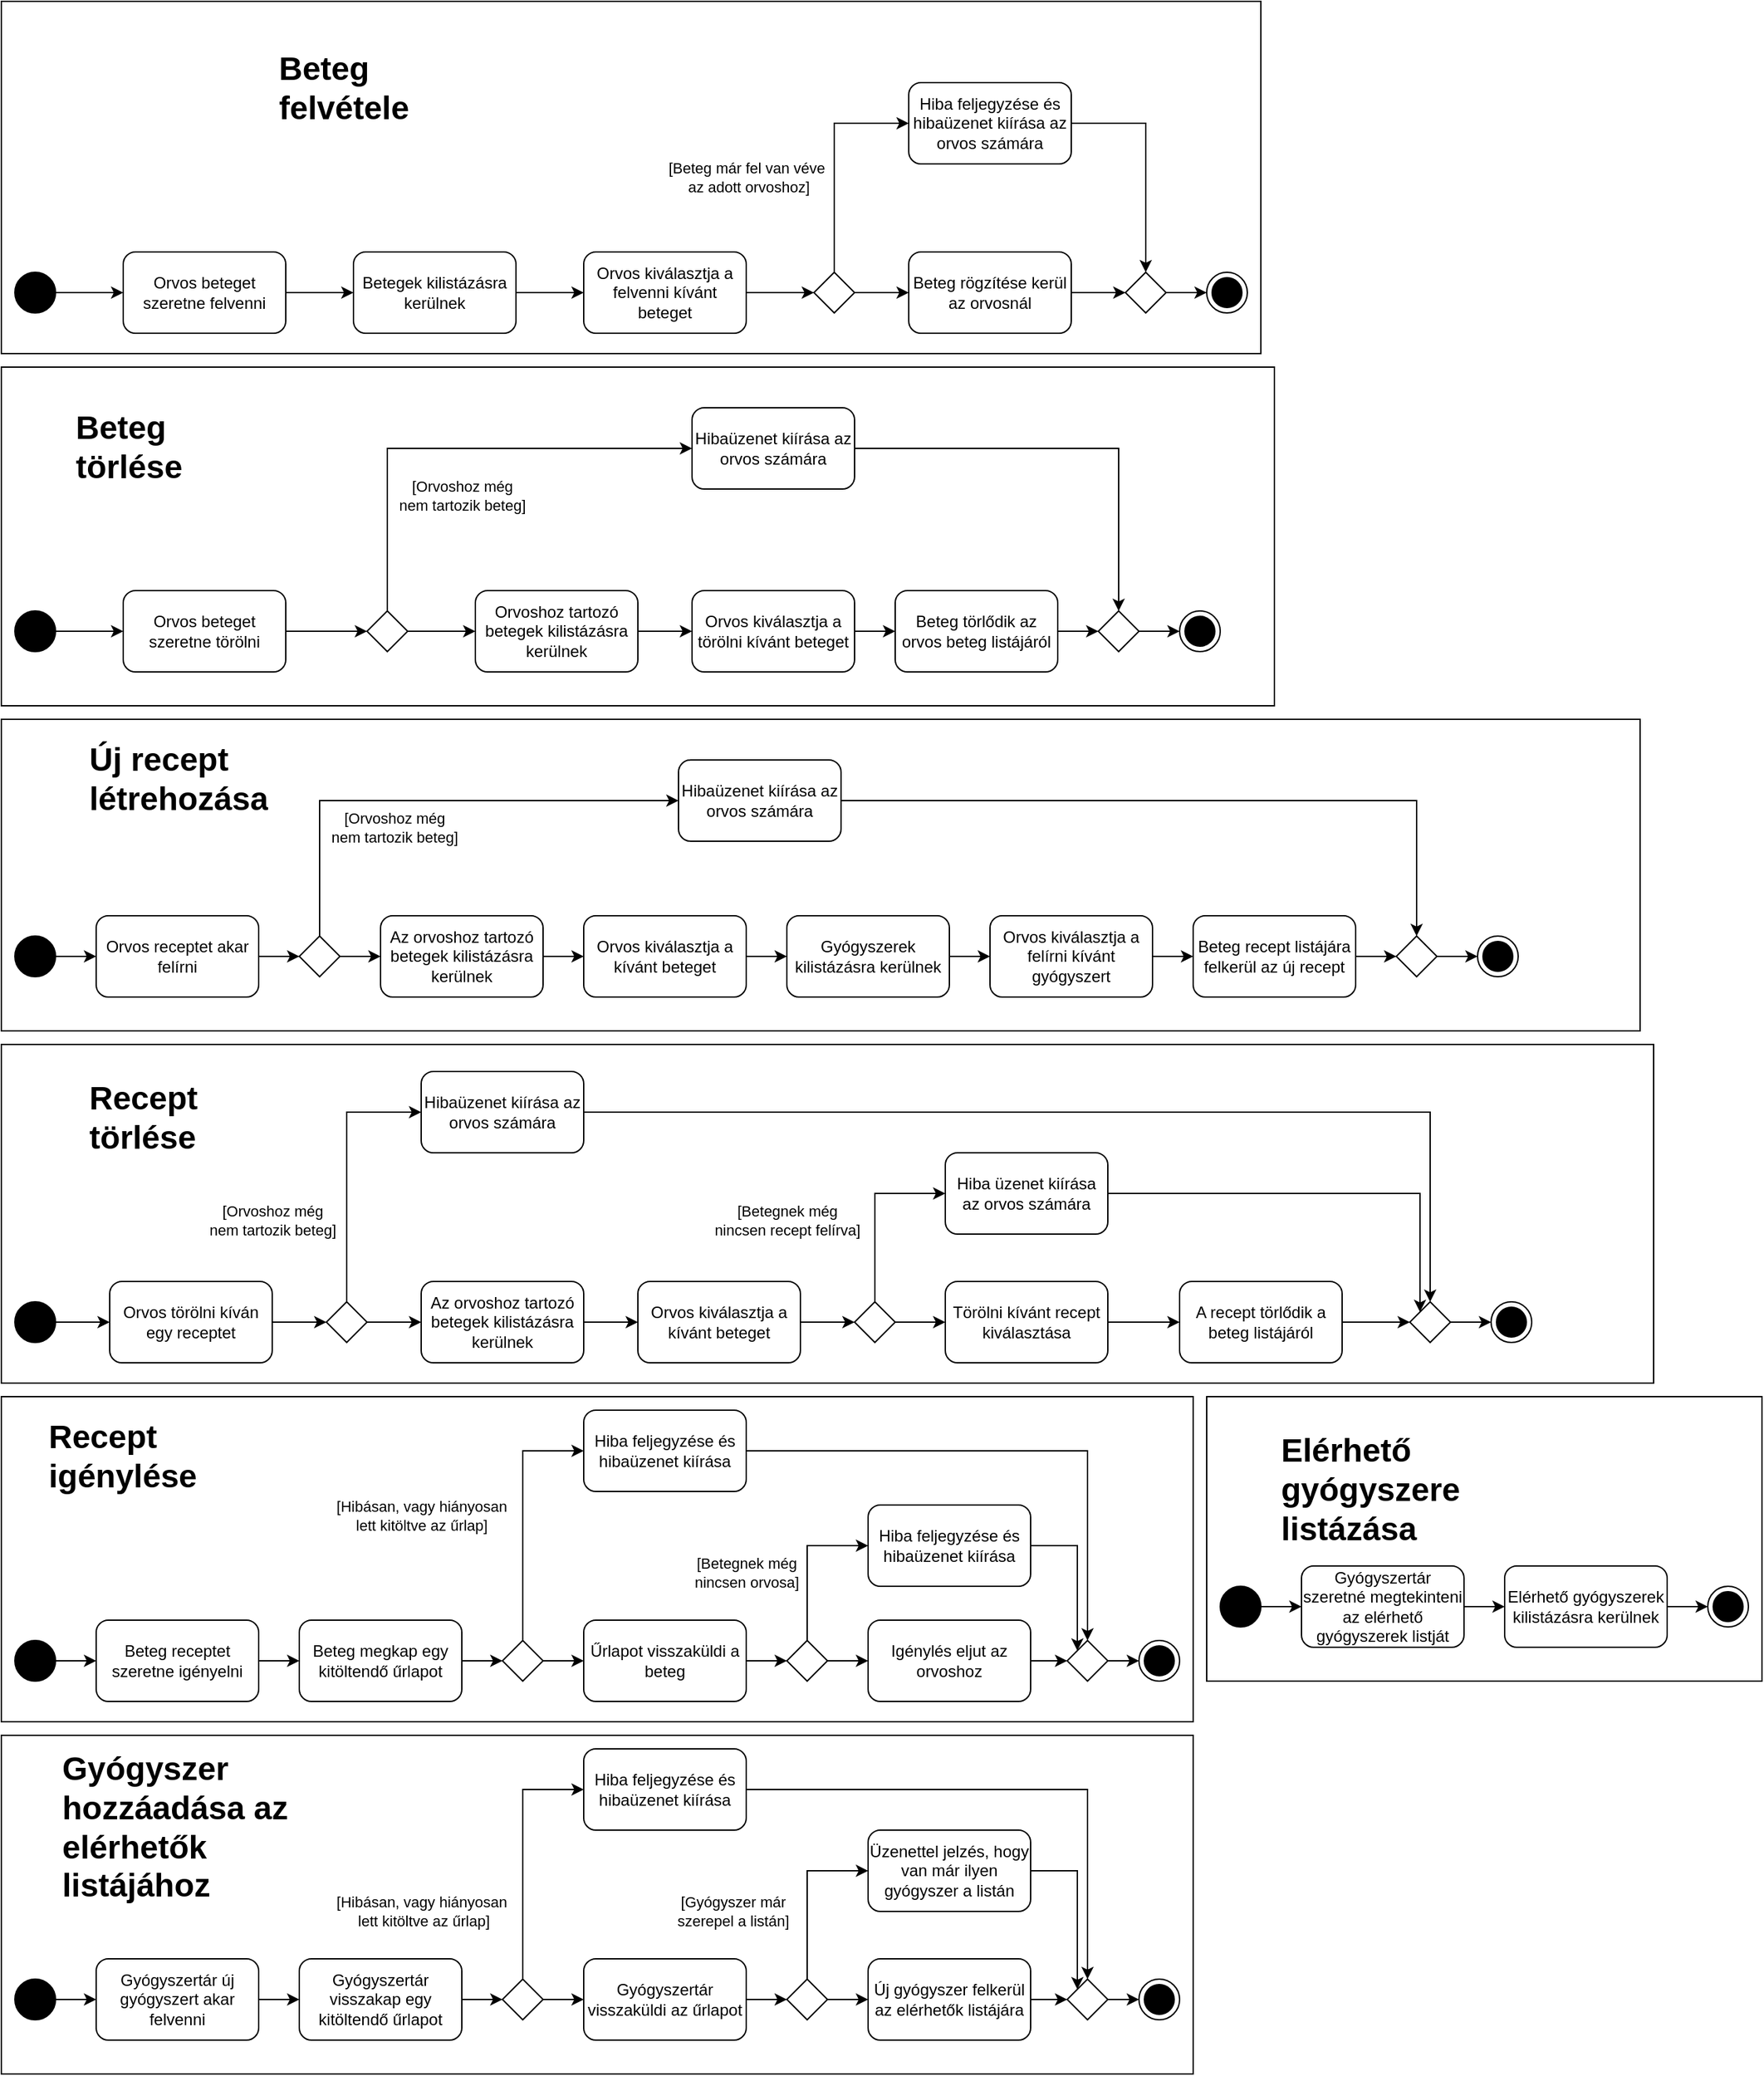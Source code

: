 <mxfile version="22.1.0" type="github">
  <diagram name="1 oldal" id="A5lsXJry7dlUo_Qo3VN9">
    <mxGraphModel dx="1329" dy="823" grid="1" gridSize="10" guides="1" tooltips="1" connect="1" arrows="1" fold="1" page="1" pageScale="1" pageWidth="1654" pageHeight="2336" math="0" shadow="0">
      <root>
        <mxCell id="0" />
        <mxCell id="1" parent="0" />
        <mxCell id="i-3CGc0Ypoq-aM-rwJRE-172" value="" style="group" parent="1" vertex="1" connectable="0">
          <mxGeometry x="10" y="540" width="1210" height="230" as="geometry" />
        </mxCell>
        <mxCell id="i-3CGc0Ypoq-aM-rwJRE-171" value="" style="rounded=0;whiteSpace=wrap;html=1;" parent="i-3CGc0Ypoq-aM-rwJRE-172" vertex="1">
          <mxGeometry width="1210" height="230" as="geometry" />
        </mxCell>
        <mxCell id="i-3CGc0Ypoq-aM-rwJRE-149" value="" style="ellipse;fillColor=strokeColor;html=1;" parent="i-3CGc0Ypoq-aM-rwJRE-172" vertex="1">
          <mxGeometry x="10" y="160" width="30" height="30" as="geometry" />
        </mxCell>
        <mxCell id="i-3CGc0Ypoq-aM-rwJRE-150" value="Orvos receptet akar felírni" style="rounded=1;whiteSpace=wrap;html=1;" parent="i-3CGc0Ypoq-aM-rwJRE-172" vertex="1">
          <mxGeometry x="70" y="145" width="120" height="60" as="geometry" />
        </mxCell>
        <mxCell id="i-3CGc0Ypoq-aM-rwJRE-151" style="edgeStyle=orthogonalEdgeStyle;rounded=0;orthogonalLoop=1;jettySize=auto;html=1;exitX=1;exitY=0.5;exitDx=0;exitDy=0;entryX=0;entryY=0.5;entryDx=0;entryDy=0;" parent="i-3CGc0Ypoq-aM-rwJRE-172" source="i-3CGc0Ypoq-aM-rwJRE-149" target="i-3CGc0Ypoq-aM-rwJRE-150" edge="1">
          <mxGeometry relative="1" as="geometry" />
        </mxCell>
        <mxCell id="i-3CGc0Ypoq-aM-rwJRE-152" value="Az orvoshoz tartozó betegek kilistázásra kerülnek" style="rounded=1;whiteSpace=wrap;html=1;" parent="i-3CGc0Ypoq-aM-rwJRE-172" vertex="1">
          <mxGeometry x="280" y="145" width="120" height="60" as="geometry" />
        </mxCell>
        <mxCell id="i-3CGc0Ypoq-aM-rwJRE-155" style="edgeStyle=orthogonalEdgeStyle;rounded=0;orthogonalLoop=1;jettySize=auto;html=1;exitX=1;exitY=0.5;exitDx=0;exitDy=0;entryX=0;entryY=0.5;entryDx=0;entryDy=0;" parent="i-3CGc0Ypoq-aM-rwJRE-172" source="i-3CGc0Ypoq-aM-rwJRE-153" target="i-3CGc0Ypoq-aM-rwJRE-152" edge="1">
          <mxGeometry relative="1" as="geometry" />
        </mxCell>
        <mxCell id="i-3CGc0Ypoq-aM-rwJRE-153" value="" style="rhombus;whiteSpace=wrap;html=1;" parent="i-3CGc0Ypoq-aM-rwJRE-172" vertex="1">
          <mxGeometry x="220" y="160" width="30" height="30" as="geometry" />
        </mxCell>
        <mxCell id="i-3CGc0Ypoq-aM-rwJRE-154" style="edgeStyle=orthogonalEdgeStyle;rounded=0;orthogonalLoop=1;jettySize=auto;html=1;exitX=1;exitY=0.5;exitDx=0;exitDy=0;entryX=0;entryY=0.5;entryDx=0;entryDy=0;" parent="i-3CGc0Ypoq-aM-rwJRE-172" source="i-3CGc0Ypoq-aM-rwJRE-150" target="i-3CGc0Ypoq-aM-rwJRE-153" edge="1">
          <mxGeometry relative="1" as="geometry" />
        </mxCell>
        <mxCell id="i-3CGc0Ypoq-aM-rwJRE-156" value="Hibaüzenet kiírása az orvos számára" style="rounded=1;whiteSpace=wrap;html=1;" parent="i-3CGc0Ypoq-aM-rwJRE-172" vertex="1">
          <mxGeometry x="500" y="30" width="120" height="60" as="geometry" />
        </mxCell>
        <mxCell id="i-3CGc0Ypoq-aM-rwJRE-157" style="edgeStyle=orthogonalEdgeStyle;rounded=0;orthogonalLoop=1;jettySize=auto;html=1;exitX=0.5;exitY=0;exitDx=0;exitDy=0;entryX=0;entryY=0.5;entryDx=0;entryDy=0;" parent="i-3CGc0Ypoq-aM-rwJRE-172" source="i-3CGc0Ypoq-aM-rwJRE-153" target="i-3CGc0Ypoq-aM-rwJRE-156" edge="1">
          <mxGeometry relative="1" as="geometry" />
        </mxCell>
        <mxCell id="i-3CGc0Ypoq-aM-rwJRE-158" value="[Orvoshoz még &lt;br&gt;nem tartozik beteg]" style="edgeLabel;html=1;align=center;verticalAlign=middle;resizable=0;points=[];" parent="i-3CGc0Ypoq-aM-rwJRE-157" vertex="1" connectable="0">
          <mxGeometry x="-0.353" relative="1" as="geometry">
            <mxPoint x="37" y="20" as="offset" />
          </mxGeometry>
        </mxCell>
        <mxCell id="i-3CGc0Ypoq-aM-rwJRE-159" value="Orvos kiválasztja a kívánt beteget" style="rounded=1;whiteSpace=wrap;html=1;" parent="i-3CGc0Ypoq-aM-rwJRE-172" vertex="1">
          <mxGeometry x="430" y="145" width="120" height="60" as="geometry" />
        </mxCell>
        <mxCell id="i-3CGc0Ypoq-aM-rwJRE-160" style="edgeStyle=orthogonalEdgeStyle;rounded=0;orthogonalLoop=1;jettySize=auto;html=1;exitX=1;exitY=0.5;exitDx=0;exitDy=0;entryX=0;entryY=0.5;entryDx=0;entryDy=0;" parent="i-3CGc0Ypoq-aM-rwJRE-172" source="i-3CGc0Ypoq-aM-rwJRE-152" target="i-3CGc0Ypoq-aM-rwJRE-159" edge="1">
          <mxGeometry relative="1" as="geometry" />
        </mxCell>
        <mxCell id="i-3CGc0Ypoq-aM-rwJRE-161" value="" style="rhombus;whiteSpace=wrap;html=1;" parent="i-3CGc0Ypoq-aM-rwJRE-172" vertex="1">
          <mxGeometry x="1030" y="160" width="30" height="30" as="geometry" />
        </mxCell>
        <mxCell id="i-3CGc0Ypoq-aM-rwJRE-168" style="edgeStyle=orthogonalEdgeStyle;rounded=0;orthogonalLoop=1;jettySize=auto;html=1;exitX=1;exitY=0.5;exitDx=0;exitDy=0;entryX=0.5;entryY=0;entryDx=0;entryDy=0;" parent="i-3CGc0Ypoq-aM-rwJRE-172" source="i-3CGc0Ypoq-aM-rwJRE-156" target="i-3CGc0Ypoq-aM-rwJRE-161" edge="1">
          <mxGeometry relative="1" as="geometry" />
        </mxCell>
        <mxCell id="i-3CGc0Ypoq-aM-rwJRE-162" value="" style="ellipse;html=1;shape=endState;fillColor=strokeColor;" parent="i-3CGc0Ypoq-aM-rwJRE-172" vertex="1">
          <mxGeometry x="1090" y="160" width="30" height="30" as="geometry" />
        </mxCell>
        <mxCell id="i-3CGc0Ypoq-aM-rwJRE-163" style="edgeStyle=orthogonalEdgeStyle;rounded=0;orthogonalLoop=1;jettySize=auto;html=1;exitX=1;exitY=0.5;exitDx=0;exitDy=0;entryX=0;entryY=0.5;entryDx=0;entryDy=0;" parent="i-3CGc0Ypoq-aM-rwJRE-172" source="i-3CGc0Ypoq-aM-rwJRE-161" target="i-3CGc0Ypoq-aM-rwJRE-162" edge="1">
          <mxGeometry relative="1" as="geometry" />
        </mxCell>
        <mxCell id="i-3CGc0Ypoq-aM-rwJRE-164" value="Gyógyszerek kilistázásra kerülnek" style="rounded=1;whiteSpace=wrap;html=1;" parent="i-3CGc0Ypoq-aM-rwJRE-172" vertex="1">
          <mxGeometry x="580" y="145" width="120" height="60" as="geometry" />
        </mxCell>
        <mxCell id="i-3CGc0Ypoq-aM-rwJRE-165" style="edgeStyle=orthogonalEdgeStyle;rounded=0;orthogonalLoop=1;jettySize=auto;html=1;exitX=1;exitY=0.5;exitDx=0;exitDy=0;entryX=0;entryY=0.5;entryDx=0;entryDy=0;" parent="i-3CGc0Ypoq-aM-rwJRE-172" source="i-3CGc0Ypoq-aM-rwJRE-159" target="i-3CGc0Ypoq-aM-rwJRE-164" edge="1">
          <mxGeometry relative="1" as="geometry" />
        </mxCell>
        <mxCell id="6-SR3neiEmL0V248poDt-51" style="edgeStyle=orthogonalEdgeStyle;rounded=0;orthogonalLoop=1;jettySize=auto;html=1;exitX=1;exitY=0.5;exitDx=0;exitDy=0;entryX=0;entryY=0.5;entryDx=0;entryDy=0;" edge="1" parent="i-3CGc0Ypoq-aM-rwJRE-172" source="i-3CGc0Ypoq-aM-rwJRE-166" target="6-SR3neiEmL0V248poDt-49">
          <mxGeometry relative="1" as="geometry" />
        </mxCell>
        <mxCell id="i-3CGc0Ypoq-aM-rwJRE-166" value="Orvos kiválasztja a felírni kívánt gyógyszert" style="rounded=1;whiteSpace=wrap;html=1;" parent="i-3CGc0Ypoq-aM-rwJRE-172" vertex="1">
          <mxGeometry x="730" y="145" width="120" height="60" as="geometry" />
        </mxCell>
        <mxCell id="i-3CGc0Ypoq-aM-rwJRE-167" style="edgeStyle=orthogonalEdgeStyle;rounded=0;orthogonalLoop=1;jettySize=auto;html=1;exitX=1;exitY=0.5;exitDx=0;exitDy=0;entryX=0;entryY=0.5;entryDx=0;entryDy=0;" parent="i-3CGc0Ypoq-aM-rwJRE-172" source="i-3CGc0Ypoq-aM-rwJRE-164" target="i-3CGc0Ypoq-aM-rwJRE-166" edge="1">
          <mxGeometry relative="1" as="geometry" />
        </mxCell>
        <mxCell id="i-3CGc0Ypoq-aM-rwJRE-170" value="&lt;h1&gt;Új recept létrehozása&lt;/h1&gt;" style="text;html=1;strokeColor=none;fillColor=none;spacing=5;spacingTop=-20;whiteSpace=wrap;overflow=hidden;rounded=0;" parent="i-3CGc0Ypoq-aM-rwJRE-172" vertex="1">
          <mxGeometry x="60" y="10" width="140" height="70" as="geometry" />
        </mxCell>
        <mxCell id="6-SR3neiEmL0V248poDt-52" style="edgeStyle=orthogonalEdgeStyle;rounded=0;orthogonalLoop=1;jettySize=auto;html=1;exitX=1;exitY=0.5;exitDx=0;exitDy=0;entryX=0;entryY=0.5;entryDx=0;entryDy=0;" edge="1" parent="i-3CGc0Ypoq-aM-rwJRE-172" source="6-SR3neiEmL0V248poDt-49" target="i-3CGc0Ypoq-aM-rwJRE-161">
          <mxGeometry relative="1" as="geometry" />
        </mxCell>
        <mxCell id="6-SR3neiEmL0V248poDt-49" value="Beteg recept listájára felkerül az új recept" style="rounded=1;whiteSpace=wrap;html=1;" vertex="1" parent="i-3CGc0Ypoq-aM-rwJRE-172">
          <mxGeometry x="880" y="145" width="120" height="60" as="geometry" />
        </mxCell>
        <mxCell id="bNc3_RKc6GyXrtvvuMN3-31" value="" style="group" parent="1" vertex="1" connectable="0">
          <mxGeometry x="10" y="1040" width="880" height="240" as="geometry" />
        </mxCell>
        <mxCell id="bNc3_RKc6GyXrtvvuMN3-29" value="" style="rounded=0;whiteSpace=wrap;html=1;" parent="bNc3_RKc6GyXrtvvuMN3-31" vertex="1">
          <mxGeometry width="880" height="240" as="geometry" />
        </mxCell>
        <mxCell id="bNc3_RKc6GyXrtvvuMN3-1" value="" style="ellipse;fillColor=strokeColor;html=1;" parent="bNc3_RKc6GyXrtvvuMN3-31" vertex="1">
          <mxGeometry x="10" y="180" width="30" height="30" as="geometry" />
        </mxCell>
        <mxCell id="bNc3_RKc6GyXrtvvuMN3-2" value="Beteg receptet szeretne igényelni" style="rounded=1;whiteSpace=wrap;html=1;" parent="bNc3_RKc6GyXrtvvuMN3-31" vertex="1">
          <mxGeometry x="70" y="165" width="120" height="60" as="geometry" />
        </mxCell>
        <mxCell id="bNc3_RKc6GyXrtvvuMN3-3" style="edgeStyle=orthogonalEdgeStyle;rounded=0;orthogonalLoop=1;jettySize=auto;html=1;exitX=1;exitY=0.5;exitDx=0;exitDy=0;entryX=0;entryY=0.5;entryDx=0;entryDy=0;" parent="bNc3_RKc6GyXrtvvuMN3-31" source="bNc3_RKc6GyXrtvvuMN3-1" target="bNc3_RKc6GyXrtvvuMN3-2" edge="1">
          <mxGeometry relative="1" as="geometry" />
        </mxCell>
        <mxCell id="bNc3_RKc6GyXrtvvuMN3-4" value="Beteg megkap egy kitöltendő űrlapot" style="rounded=1;whiteSpace=wrap;html=1;" parent="bNc3_RKc6GyXrtvvuMN3-31" vertex="1">
          <mxGeometry x="220" y="165" width="120" height="60" as="geometry" />
        </mxCell>
        <mxCell id="bNc3_RKc6GyXrtvvuMN3-6" style="edgeStyle=orthogonalEdgeStyle;rounded=0;orthogonalLoop=1;jettySize=auto;html=1;exitX=1;exitY=0.5;exitDx=0;exitDy=0;entryX=0;entryY=0.5;entryDx=0;entryDy=0;" parent="bNc3_RKc6GyXrtvvuMN3-31" source="bNc3_RKc6GyXrtvvuMN3-2" target="bNc3_RKc6GyXrtvvuMN3-4" edge="1">
          <mxGeometry relative="1" as="geometry" />
        </mxCell>
        <mxCell id="bNc3_RKc6GyXrtvvuMN3-8" value="" style="rhombus;whiteSpace=wrap;html=1;" parent="bNc3_RKc6GyXrtvvuMN3-31" vertex="1">
          <mxGeometry x="370" y="180" width="30" height="30" as="geometry" />
        </mxCell>
        <mxCell id="bNc3_RKc6GyXrtvvuMN3-9" style="edgeStyle=orthogonalEdgeStyle;rounded=0;orthogonalLoop=1;jettySize=auto;html=1;exitX=1;exitY=0.5;exitDx=0;exitDy=0;entryX=0;entryY=0.5;entryDx=0;entryDy=0;" parent="bNc3_RKc6GyXrtvvuMN3-31" source="bNc3_RKc6GyXrtvvuMN3-4" target="bNc3_RKc6GyXrtvvuMN3-8" edge="1">
          <mxGeometry relative="1" as="geometry" />
        </mxCell>
        <mxCell id="bNc3_RKc6GyXrtvvuMN3-10" value="Űrlapot visszaküldi a beteg" style="rounded=1;whiteSpace=wrap;html=1;" parent="bNc3_RKc6GyXrtvvuMN3-31" vertex="1">
          <mxGeometry x="430" y="165" width="120" height="60" as="geometry" />
        </mxCell>
        <mxCell id="bNc3_RKc6GyXrtvvuMN3-13" style="edgeStyle=orthogonalEdgeStyle;rounded=0;orthogonalLoop=1;jettySize=auto;html=1;exitX=1;exitY=0.5;exitDx=0;exitDy=0;entryX=0;entryY=0.5;entryDx=0;entryDy=0;" parent="bNc3_RKc6GyXrtvvuMN3-31" source="bNc3_RKc6GyXrtvvuMN3-8" target="bNc3_RKc6GyXrtvvuMN3-10" edge="1">
          <mxGeometry relative="1" as="geometry" />
        </mxCell>
        <mxCell id="bNc3_RKc6GyXrtvvuMN3-11" value="Hiba feljegyzése és hibaüzenet kiírása" style="rounded=1;whiteSpace=wrap;html=1;" parent="bNc3_RKc6GyXrtvvuMN3-31" vertex="1">
          <mxGeometry x="430" y="10" width="120" height="60" as="geometry" />
        </mxCell>
        <mxCell id="bNc3_RKc6GyXrtvvuMN3-12" style="edgeStyle=orthogonalEdgeStyle;rounded=0;orthogonalLoop=1;jettySize=auto;html=1;exitX=0.5;exitY=0;exitDx=0;exitDy=0;entryX=0;entryY=0.5;entryDx=0;entryDy=0;" parent="bNc3_RKc6GyXrtvvuMN3-31" source="bNc3_RKc6GyXrtvvuMN3-8" target="bNc3_RKc6GyXrtvvuMN3-11" edge="1">
          <mxGeometry relative="1" as="geometry" />
        </mxCell>
        <mxCell id="bNc3_RKc6GyXrtvvuMN3-14" value="[Hibásan, vagy hiányosan &lt;br&gt;lett kitöltve az űrlap]" style="edgeLabel;html=1;align=center;verticalAlign=middle;resizable=0;points=[];" parent="bNc3_RKc6GyXrtvvuMN3-12" vertex="1" connectable="0">
          <mxGeometry x="0.103" y="-1" relative="1" as="geometry">
            <mxPoint x="-76" y="10" as="offset" />
          </mxGeometry>
        </mxCell>
        <mxCell id="bNc3_RKc6GyXrtvvuMN3-15" value="" style="rhombus;whiteSpace=wrap;html=1;" parent="bNc3_RKc6GyXrtvvuMN3-31" vertex="1">
          <mxGeometry x="580" y="180" width="30" height="30" as="geometry" />
        </mxCell>
        <mxCell id="bNc3_RKc6GyXrtvvuMN3-18" style="edgeStyle=orthogonalEdgeStyle;rounded=0;orthogonalLoop=1;jettySize=auto;html=1;exitX=1;exitY=0.5;exitDx=0;exitDy=0;entryX=0;entryY=0.5;entryDx=0;entryDy=0;" parent="bNc3_RKc6GyXrtvvuMN3-31" source="bNc3_RKc6GyXrtvvuMN3-10" target="bNc3_RKc6GyXrtvvuMN3-15" edge="1">
          <mxGeometry relative="1" as="geometry" />
        </mxCell>
        <mxCell id="bNc3_RKc6GyXrtvvuMN3-16" value="Igénylés eljut az orvoshoz" style="rounded=1;whiteSpace=wrap;html=1;" parent="bNc3_RKc6GyXrtvvuMN3-31" vertex="1">
          <mxGeometry x="640" y="165" width="120" height="60" as="geometry" />
        </mxCell>
        <mxCell id="bNc3_RKc6GyXrtvvuMN3-20" style="edgeStyle=orthogonalEdgeStyle;rounded=0;orthogonalLoop=1;jettySize=auto;html=1;exitX=1;exitY=0.5;exitDx=0;exitDy=0;entryX=0;entryY=0.5;entryDx=0;entryDy=0;" parent="bNc3_RKc6GyXrtvvuMN3-31" source="bNc3_RKc6GyXrtvvuMN3-15" target="bNc3_RKc6GyXrtvvuMN3-16" edge="1">
          <mxGeometry relative="1" as="geometry" />
        </mxCell>
        <mxCell id="bNc3_RKc6GyXrtvvuMN3-17" value="Hiba feljegyzése és hibaüzenet kiírása" style="rounded=1;whiteSpace=wrap;html=1;" parent="bNc3_RKc6GyXrtvvuMN3-31" vertex="1">
          <mxGeometry x="640" y="80" width="120" height="60" as="geometry" />
        </mxCell>
        <mxCell id="bNc3_RKc6GyXrtvvuMN3-19" style="edgeStyle=orthogonalEdgeStyle;rounded=0;orthogonalLoop=1;jettySize=auto;html=1;exitX=0.5;exitY=0;exitDx=0;exitDy=0;entryX=0;entryY=0.5;entryDx=0;entryDy=0;" parent="bNc3_RKc6GyXrtvvuMN3-31" source="bNc3_RKc6GyXrtvvuMN3-15" target="bNc3_RKc6GyXrtvvuMN3-17" edge="1">
          <mxGeometry relative="1" as="geometry" />
        </mxCell>
        <mxCell id="bNc3_RKc6GyXrtvvuMN3-21" value="[Betegnek még &lt;br&gt;nincsen orvosa]" style="edgeLabel;html=1;align=center;verticalAlign=middle;resizable=0;points=[];" parent="bNc3_RKc6GyXrtvvuMN3-19" vertex="1" connectable="0">
          <mxGeometry x="-0.391" y="-2" relative="1" as="geometry">
            <mxPoint x="-47" y="-15" as="offset" />
          </mxGeometry>
        </mxCell>
        <mxCell id="bNc3_RKc6GyXrtvvuMN3-22" value="" style="rhombus;whiteSpace=wrap;html=1;" parent="bNc3_RKc6GyXrtvvuMN3-31" vertex="1">
          <mxGeometry x="787" y="180" width="30" height="30" as="geometry" />
        </mxCell>
        <mxCell id="bNc3_RKc6GyXrtvvuMN3-28" style="edgeStyle=orthogonalEdgeStyle;rounded=0;orthogonalLoop=1;jettySize=auto;html=1;exitX=1;exitY=0.5;exitDx=0;exitDy=0;entryX=0.5;entryY=0;entryDx=0;entryDy=0;" parent="bNc3_RKc6GyXrtvvuMN3-31" source="bNc3_RKc6GyXrtvvuMN3-11" target="bNc3_RKc6GyXrtvvuMN3-22" edge="1">
          <mxGeometry relative="1" as="geometry" />
        </mxCell>
        <mxCell id="bNc3_RKc6GyXrtvvuMN3-23" style="edgeStyle=orthogonalEdgeStyle;rounded=0;orthogonalLoop=1;jettySize=auto;html=1;exitX=1;exitY=0.5;exitDx=0;exitDy=0;entryX=0;entryY=0.5;entryDx=0;entryDy=0;" parent="bNc3_RKc6GyXrtvvuMN3-31" source="bNc3_RKc6GyXrtvvuMN3-16" target="bNc3_RKc6GyXrtvvuMN3-22" edge="1">
          <mxGeometry relative="1" as="geometry" />
        </mxCell>
        <mxCell id="bNc3_RKc6GyXrtvvuMN3-24" style="edgeStyle=orthogonalEdgeStyle;rounded=0;orthogonalLoop=1;jettySize=auto;html=1;exitX=1;exitY=0.5;exitDx=0;exitDy=0;entryX=0;entryY=0;entryDx=0;entryDy=0;" parent="bNc3_RKc6GyXrtvvuMN3-31" source="bNc3_RKc6GyXrtvvuMN3-17" target="bNc3_RKc6GyXrtvvuMN3-22" edge="1">
          <mxGeometry relative="1" as="geometry" />
        </mxCell>
        <mxCell id="bNc3_RKc6GyXrtvvuMN3-26" value="" style="ellipse;html=1;shape=endState;fillColor=strokeColor;" parent="bNc3_RKc6GyXrtvvuMN3-31" vertex="1">
          <mxGeometry x="840" y="180" width="30" height="30" as="geometry" />
        </mxCell>
        <mxCell id="bNc3_RKc6GyXrtvvuMN3-27" style="edgeStyle=orthogonalEdgeStyle;rounded=0;orthogonalLoop=1;jettySize=auto;html=1;exitX=1;exitY=0.5;exitDx=0;exitDy=0;entryX=0;entryY=0.5;entryDx=0;entryDy=0;" parent="bNc3_RKc6GyXrtvvuMN3-31" source="bNc3_RKc6GyXrtvvuMN3-22" target="bNc3_RKc6GyXrtvvuMN3-26" edge="1">
          <mxGeometry relative="1" as="geometry" />
        </mxCell>
        <mxCell id="bNc3_RKc6GyXrtvvuMN3-30" value="&lt;h1&gt;Recept igénylése&lt;/h1&gt;" style="text;html=1;strokeColor=none;fillColor=none;spacing=5;spacingTop=-20;whiteSpace=wrap;overflow=hidden;rounded=0;" parent="bNc3_RKc6GyXrtvvuMN3-31" vertex="1">
          <mxGeometry x="30" y="10" width="140" height="70" as="geometry" />
        </mxCell>
        <mxCell id="6-SR3neiEmL0V248poDt-11" value="" style="group" vertex="1" connectable="0" parent="1">
          <mxGeometry x="900" y="1040" width="410" height="210" as="geometry" />
        </mxCell>
        <mxCell id="6-SR3neiEmL0V248poDt-10" value="" style="rounded=0;whiteSpace=wrap;html=1;" vertex="1" parent="6-SR3neiEmL0V248poDt-11">
          <mxGeometry width="410" height="210" as="geometry" />
        </mxCell>
        <mxCell id="6-SR3neiEmL0V248poDt-2" value="" style="ellipse;fillColor=strokeColor;html=1;" vertex="1" parent="6-SR3neiEmL0V248poDt-11">
          <mxGeometry x="10" y="140" width="30" height="30" as="geometry" />
        </mxCell>
        <mxCell id="6-SR3neiEmL0V248poDt-3" value="Gyógyszertár szeretné megtekinteni az elérhető gyógyszerek listját" style="rounded=1;whiteSpace=wrap;html=1;" vertex="1" parent="6-SR3neiEmL0V248poDt-11">
          <mxGeometry x="70" y="125" width="120" height="60" as="geometry" />
        </mxCell>
        <mxCell id="6-SR3neiEmL0V248poDt-4" style="edgeStyle=orthogonalEdgeStyle;rounded=0;orthogonalLoop=1;jettySize=auto;html=1;exitX=1;exitY=0.5;exitDx=0;exitDy=0;entryX=0;entryY=0.5;entryDx=0;entryDy=0;" edge="1" parent="6-SR3neiEmL0V248poDt-11" source="6-SR3neiEmL0V248poDt-2" target="6-SR3neiEmL0V248poDt-3">
          <mxGeometry relative="1" as="geometry" />
        </mxCell>
        <mxCell id="6-SR3neiEmL0V248poDt-5" value="Elérhető gyógyszerek kilistázásra kerülnek" style="rounded=1;whiteSpace=wrap;html=1;" vertex="1" parent="6-SR3neiEmL0V248poDt-11">
          <mxGeometry x="220" y="125" width="120" height="60" as="geometry" />
        </mxCell>
        <mxCell id="6-SR3neiEmL0V248poDt-7" style="edgeStyle=orthogonalEdgeStyle;rounded=0;orthogonalLoop=1;jettySize=auto;html=1;exitX=1;exitY=0.5;exitDx=0;exitDy=0;entryX=0;entryY=0.5;entryDx=0;entryDy=0;" edge="1" parent="6-SR3neiEmL0V248poDt-11" source="6-SR3neiEmL0V248poDt-3" target="6-SR3neiEmL0V248poDt-5">
          <mxGeometry relative="1" as="geometry" />
        </mxCell>
        <mxCell id="6-SR3neiEmL0V248poDt-6" value="" style="ellipse;html=1;shape=endState;fillColor=strokeColor;" vertex="1" parent="6-SR3neiEmL0V248poDt-11">
          <mxGeometry x="370" y="140" width="30" height="30" as="geometry" />
        </mxCell>
        <mxCell id="6-SR3neiEmL0V248poDt-8" style="edgeStyle=orthogonalEdgeStyle;rounded=0;orthogonalLoop=1;jettySize=auto;html=1;exitX=1;exitY=0.5;exitDx=0;exitDy=0;entryX=0;entryY=0.5;entryDx=0;entryDy=0;" edge="1" parent="6-SR3neiEmL0V248poDt-11" source="6-SR3neiEmL0V248poDt-5" target="6-SR3neiEmL0V248poDt-6">
          <mxGeometry relative="1" as="geometry" />
        </mxCell>
        <mxCell id="6-SR3neiEmL0V248poDt-9" value="&lt;h1&gt;Elérhető gyógyszerek listázása&lt;/h1&gt;" style="text;html=1;strokeColor=none;fillColor=none;spacing=5;spacingTop=-20;whiteSpace=wrap;overflow=hidden;rounded=0;" vertex="1" parent="6-SR3neiEmL0V248poDt-11">
          <mxGeometry x="50" y="20" width="140" height="100" as="geometry" />
        </mxCell>
        <mxCell id="6-SR3neiEmL0V248poDt-39" value="" style="group" vertex="1" connectable="0" parent="1">
          <mxGeometry x="10" y="1290" width="880" height="250" as="geometry" />
        </mxCell>
        <mxCell id="6-SR3neiEmL0V248poDt-38" value="" style="rounded=0;whiteSpace=wrap;html=1;" vertex="1" parent="6-SR3neiEmL0V248poDt-39">
          <mxGeometry width="880" height="250" as="geometry" />
        </mxCell>
        <mxCell id="6-SR3neiEmL0V248poDt-12" value="" style="ellipse;fillColor=strokeColor;html=1;" vertex="1" parent="6-SR3neiEmL0V248poDt-39">
          <mxGeometry x="10" y="180" width="30" height="30" as="geometry" />
        </mxCell>
        <mxCell id="6-SR3neiEmL0V248poDt-13" value="Gyógyszertár új gyógyszert akar felvenni" style="rounded=1;whiteSpace=wrap;html=1;" vertex="1" parent="6-SR3neiEmL0V248poDt-39">
          <mxGeometry x="70" y="165" width="120" height="60" as="geometry" />
        </mxCell>
        <mxCell id="6-SR3neiEmL0V248poDt-14" style="edgeStyle=orthogonalEdgeStyle;rounded=0;orthogonalLoop=1;jettySize=auto;html=1;exitX=1;exitY=0.5;exitDx=0;exitDy=0;entryX=0;entryY=0.5;entryDx=0;entryDy=0;" edge="1" parent="6-SR3neiEmL0V248poDt-39" source="6-SR3neiEmL0V248poDt-12" target="6-SR3neiEmL0V248poDt-13">
          <mxGeometry relative="1" as="geometry" />
        </mxCell>
        <mxCell id="6-SR3neiEmL0V248poDt-15" value="Gyógyszertár visszakap egy kitöltendő űrlapot" style="rounded=1;whiteSpace=wrap;html=1;" vertex="1" parent="6-SR3neiEmL0V248poDt-39">
          <mxGeometry x="220" y="165" width="120" height="60" as="geometry" />
        </mxCell>
        <mxCell id="6-SR3neiEmL0V248poDt-16" style="edgeStyle=orthogonalEdgeStyle;rounded=0;orthogonalLoop=1;jettySize=auto;html=1;exitX=1;exitY=0.5;exitDx=0;exitDy=0;entryX=0;entryY=0.5;entryDx=0;entryDy=0;" edge="1" parent="6-SR3neiEmL0V248poDt-39" source="6-SR3neiEmL0V248poDt-13" target="6-SR3neiEmL0V248poDt-15">
          <mxGeometry relative="1" as="geometry" />
        </mxCell>
        <mxCell id="6-SR3neiEmL0V248poDt-17" value="" style="rhombus;whiteSpace=wrap;html=1;" vertex="1" parent="6-SR3neiEmL0V248poDt-39">
          <mxGeometry x="370" y="180" width="30" height="30" as="geometry" />
        </mxCell>
        <mxCell id="6-SR3neiEmL0V248poDt-18" style="edgeStyle=orthogonalEdgeStyle;rounded=0;orthogonalLoop=1;jettySize=auto;html=1;exitX=1;exitY=0.5;exitDx=0;exitDy=0;entryX=0;entryY=0.5;entryDx=0;entryDy=0;" edge="1" parent="6-SR3neiEmL0V248poDt-39" source="6-SR3neiEmL0V248poDt-15" target="6-SR3neiEmL0V248poDt-17">
          <mxGeometry relative="1" as="geometry" />
        </mxCell>
        <mxCell id="6-SR3neiEmL0V248poDt-19" value="Gyógyszertár visszaküldi az űrlapot" style="rounded=1;whiteSpace=wrap;html=1;" vertex="1" parent="6-SR3neiEmL0V248poDt-39">
          <mxGeometry x="430" y="165" width="120" height="60" as="geometry" />
        </mxCell>
        <mxCell id="6-SR3neiEmL0V248poDt-22" style="edgeStyle=orthogonalEdgeStyle;rounded=0;orthogonalLoop=1;jettySize=auto;html=1;exitX=1;exitY=0.5;exitDx=0;exitDy=0;entryX=0;entryY=0.5;entryDx=0;entryDy=0;" edge="1" parent="6-SR3neiEmL0V248poDt-39" source="6-SR3neiEmL0V248poDt-17" target="6-SR3neiEmL0V248poDt-19">
          <mxGeometry relative="1" as="geometry" />
        </mxCell>
        <mxCell id="6-SR3neiEmL0V248poDt-20" value="Hiba feljegyzése és hibaüzenet kiírása" style="rounded=1;whiteSpace=wrap;html=1;" vertex="1" parent="6-SR3neiEmL0V248poDt-39">
          <mxGeometry x="430" y="10" width="120" height="60" as="geometry" />
        </mxCell>
        <mxCell id="6-SR3neiEmL0V248poDt-21" style="edgeStyle=orthogonalEdgeStyle;rounded=0;orthogonalLoop=1;jettySize=auto;html=1;exitX=0.5;exitY=0;exitDx=0;exitDy=0;entryX=0;entryY=0.5;entryDx=0;entryDy=0;" edge="1" parent="6-SR3neiEmL0V248poDt-39" source="6-SR3neiEmL0V248poDt-17" target="6-SR3neiEmL0V248poDt-20">
          <mxGeometry relative="1" as="geometry" />
        </mxCell>
        <mxCell id="6-SR3neiEmL0V248poDt-23" value="[Hibásan, vagy hiányosan&lt;br&gt;&amp;nbsp;lett kitöltve az űrlap]" style="edgeLabel;html=1;align=center;verticalAlign=middle;resizable=0;points=[];" vertex="1" connectable="0" parent="6-SR3neiEmL0V248poDt-21">
          <mxGeometry x="-0.33" y="-1" relative="1" as="geometry">
            <mxPoint x="-76" y="12" as="offset" />
          </mxGeometry>
        </mxCell>
        <mxCell id="6-SR3neiEmL0V248poDt-24" value="" style="rhombus;whiteSpace=wrap;html=1;" vertex="1" parent="6-SR3neiEmL0V248poDt-39">
          <mxGeometry x="580" y="180" width="30" height="30" as="geometry" />
        </mxCell>
        <mxCell id="6-SR3neiEmL0V248poDt-25" style="edgeStyle=orthogonalEdgeStyle;rounded=0;orthogonalLoop=1;jettySize=auto;html=1;exitX=1;exitY=0.5;exitDx=0;exitDy=0;entryX=0;entryY=0.5;entryDx=0;entryDy=0;" edge="1" parent="6-SR3neiEmL0V248poDt-39" source="6-SR3neiEmL0V248poDt-19" target="6-SR3neiEmL0V248poDt-24">
          <mxGeometry relative="1" as="geometry" />
        </mxCell>
        <mxCell id="6-SR3neiEmL0V248poDt-26" value="Új gyógyszer felkerül az elérhetők listájára" style="rounded=1;whiteSpace=wrap;html=1;" vertex="1" parent="6-SR3neiEmL0V248poDt-39">
          <mxGeometry x="640" y="165" width="120" height="60" as="geometry" />
        </mxCell>
        <mxCell id="6-SR3neiEmL0V248poDt-29" style="edgeStyle=orthogonalEdgeStyle;rounded=0;orthogonalLoop=1;jettySize=auto;html=1;exitX=1;exitY=0.5;exitDx=0;exitDy=0;entryX=0;entryY=0.5;entryDx=0;entryDy=0;" edge="1" parent="6-SR3neiEmL0V248poDt-39" source="6-SR3neiEmL0V248poDt-24" target="6-SR3neiEmL0V248poDt-26">
          <mxGeometry relative="1" as="geometry" />
        </mxCell>
        <mxCell id="6-SR3neiEmL0V248poDt-27" value="Üzenettel jelzés, hogy van már ilyen gyógyszer a listán" style="rounded=1;whiteSpace=wrap;html=1;" vertex="1" parent="6-SR3neiEmL0V248poDt-39">
          <mxGeometry x="640" y="70" width="120" height="60" as="geometry" />
        </mxCell>
        <mxCell id="6-SR3neiEmL0V248poDt-28" style="edgeStyle=orthogonalEdgeStyle;rounded=0;orthogonalLoop=1;jettySize=auto;html=1;exitX=0.5;exitY=0;exitDx=0;exitDy=0;entryX=0;entryY=0.5;entryDx=0;entryDy=0;" edge="1" parent="6-SR3neiEmL0V248poDt-39" source="6-SR3neiEmL0V248poDt-24" target="6-SR3neiEmL0V248poDt-27">
          <mxGeometry relative="1" as="geometry" />
        </mxCell>
        <mxCell id="6-SR3neiEmL0V248poDt-30" value="[Gyógyszer már &lt;br&gt;szerepel a listán]" style="edgeLabel;html=1;align=center;verticalAlign=middle;resizable=0;points=[];" vertex="1" connectable="0" parent="6-SR3neiEmL0V248poDt-28">
          <mxGeometry x="-0.059" y="1" relative="1" as="geometry">
            <mxPoint x="-54" y="9" as="offset" />
          </mxGeometry>
        </mxCell>
        <mxCell id="6-SR3neiEmL0V248poDt-31" value="" style="rhombus;whiteSpace=wrap;html=1;" vertex="1" parent="6-SR3neiEmL0V248poDt-39">
          <mxGeometry x="787" y="180" width="30" height="30" as="geometry" />
        </mxCell>
        <mxCell id="6-SR3neiEmL0V248poDt-34" style="edgeStyle=orthogonalEdgeStyle;rounded=0;orthogonalLoop=1;jettySize=auto;html=1;exitX=1;exitY=0.5;exitDx=0;exitDy=0;entryX=0.5;entryY=0;entryDx=0;entryDy=0;" edge="1" parent="6-SR3neiEmL0V248poDt-39" source="6-SR3neiEmL0V248poDt-20" target="6-SR3neiEmL0V248poDt-31">
          <mxGeometry relative="1" as="geometry" />
        </mxCell>
        <mxCell id="6-SR3neiEmL0V248poDt-33" style="edgeStyle=orthogonalEdgeStyle;rounded=0;orthogonalLoop=1;jettySize=auto;html=1;exitX=1;exitY=0.5;exitDx=0;exitDy=0;entryX=0;entryY=0.5;entryDx=0;entryDy=0;" edge="1" parent="6-SR3neiEmL0V248poDt-39" source="6-SR3neiEmL0V248poDt-26" target="6-SR3neiEmL0V248poDt-31">
          <mxGeometry relative="1" as="geometry" />
        </mxCell>
        <mxCell id="6-SR3neiEmL0V248poDt-32" style="edgeStyle=orthogonalEdgeStyle;rounded=0;orthogonalLoop=1;jettySize=auto;html=1;exitX=1;exitY=0.5;exitDx=0;exitDy=0;entryX=0;entryY=0;entryDx=0;entryDy=0;" edge="1" parent="6-SR3neiEmL0V248poDt-39" source="6-SR3neiEmL0V248poDt-27" target="6-SR3neiEmL0V248poDt-31">
          <mxGeometry relative="1" as="geometry" />
        </mxCell>
        <mxCell id="6-SR3neiEmL0V248poDt-35" value="" style="ellipse;html=1;shape=endState;fillColor=strokeColor;" vertex="1" parent="6-SR3neiEmL0V248poDt-39">
          <mxGeometry x="840" y="180" width="30" height="30" as="geometry" />
        </mxCell>
        <mxCell id="6-SR3neiEmL0V248poDt-36" style="edgeStyle=orthogonalEdgeStyle;rounded=0;orthogonalLoop=1;jettySize=auto;html=1;exitX=1;exitY=0.5;exitDx=0;exitDy=0;entryX=0;entryY=0.5;entryDx=0;entryDy=0;" edge="1" parent="6-SR3neiEmL0V248poDt-39" source="6-SR3neiEmL0V248poDt-31" target="6-SR3neiEmL0V248poDt-35">
          <mxGeometry relative="1" as="geometry" />
        </mxCell>
        <mxCell id="6-SR3neiEmL0V248poDt-37" value="&lt;h1&gt;Gyógyszer hozzáadása az elérhetők listájához&lt;/h1&gt;" style="text;html=1;strokeColor=none;fillColor=none;spacing=5;spacingTop=-20;whiteSpace=wrap;overflow=hidden;rounded=0;" vertex="1" parent="6-SR3neiEmL0V248poDt-39">
          <mxGeometry x="40" y="5" width="210" height="125" as="geometry" />
        </mxCell>
        <mxCell id="6-SR3neiEmL0V248poDt-45" value="" style="group" vertex="1" connectable="0" parent="1">
          <mxGeometry x="10" y="10" width="930" height="260" as="geometry" />
        </mxCell>
        <mxCell id="i-3CGc0Ypoq-aM-rwJRE-85" value="" style="rounded=0;whiteSpace=wrap;html=1;" parent="6-SR3neiEmL0V248poDt-45" vertex="1">
          <mxGeometry width="930" height="260" as="geometry" />
        </mxCell>
        <mxCell id="i-3CGc0Ypoq-aM-rwJRE-1" value="" style="ellipse;fillColor=strokeColor;html=1;" parent="6-SR3neiEmL0V248poDt-45" vertex="1">
          <mxGeometry x="10" y="200" width="30" height="30" as="geometry" />
        </mxCell>
        <mxCell id="i-3CGc0Ypoq-aM-rwJRE-2" value="" style="endArrow=classic;html=1;rounded=0;exitX=1;exitY=0.5;exitDx=0;exitDy=0;entryX=0;entryY=0.5;entryDx=0;entryDy=0;" parent="6-SR3neiEmL0V248poDt-45" source="i-3CGc0Ypoq-aM-rwJRE-1" target="i-3CGc0Ypoq-aM-rwJRE-35" edge="1">
          <mxGeometry width="50" height="50" relative="1" as="geometry">
            <mxPoint x="50" y="-245" as="sourcePoint" />
            <mxPoint x="90" y="215" as="targetPoint" />
          </mxGeometry>
        </mxCell>
        <mxCell id="i-3CGc0Ypoq-aM-rwJRE-35" value="Orvos beteget szeretne felvenni" style="rounded=1;whiteSpace=wrap;html=1;" parent="6-SR3neiEmL0V248poDt-45" vertex="1">
          <mxGeometry x="90" y="185" width="120" height="60" as="geometry" />
        </mxCell>
        <mxCell id="i-3CGc0Ypoq-aM-rwJRE-36" value="" style="endArrow=classic;html=1;rounded=0;entryX=0;entryY=0.5;entryDx=0;entryDy=0;exitX=1;exitY=0.5;exitDx=0;exitDy=0;" parent="6-SR3neiEmL0V248poDt-45" source="i-3CGc0Ypoq-aM-rwJRE-35" target="i-3CGc0Ypoq-aM-rwJRE-37" edge="1">
          <mxGeometry width="50" height="50" relative="1" as="geometry">
            <mxPoint x="210" y="215" as="sourcePoint" />
            <mxPoint x="260" y="215" as="targetPoint" />
          </mxGeometry>
        </mxCell>
        <mxCell id="i-3CGc0Ypoq-aM-rwJRE-37" value="Betegek kilistázásra kerülnek" style="rounded=1;whiteSpace=wrap;html=1;" parent="6-SR3neiEmL0V248poDt-45" vertex="1">
          <mxGeometry x="260" y="185" width="120" height="60" as="geometry" />
        </mxCell>
        <mxCell id="i-3CGc0Ypoq-aM-rwJRE-38" value="" style="endArrow=classic;html=1;rounded=0;entryX=0;entryY=0.5;entryDx=0;entryDy=0;exitX=1;exitY=0.5;exitDx=0;exitDy=0;" parent="6-SR3neiEmL0V248poDt-45" source="i-3CGc0Ypoq-aM-rwJRE-37" target="i-3CGc0Ypoq-aM-rwJRE-39" edge="1">
          <mxGeometry width="50" height="50" relative="1" as="geometry">
            <mxPoint x="400" y="270" as="sourcePoint" />
            <mxPoint x="430" y="215" as="targetPoint" />
          </mxGeometry>
        </mxCell>
        <mxCell id="i-3CGc0Ypoq-aM-rwJRE-39" value="Orvos kiválasztja a felvenni kívánt beteget" style="rounded=1;whiteSpace=wrap;html=1;" parent="6-SR3neiEmL0V248poDt-45" vertex="1">
          <mxGeometry x="430" y="185" width="120" height="60" as="geometry" />
        </mxCell>
        <mxCell id="i-3CGc0Ypoq-aM-rwJRE-44" value="" style="endArrow=classic;html=1;rounded=0;exitX=1;exitY=0.5;exitDx=0;exitDy=0;entryX=0;entryY=0.5;entryDx=0;entryDy=0;" parent="6-SR3neiEmL0V248poDt-45" source="i-3CGc0Ypoq-aM-rwJRE-39" target="i-3CGc0Ypoq-aM-rwJRE-43" edge="1">
          <mxGeometry width="50" height="50" relative="1" as="geometry">
            <mxPoint x="550" y="215" as="sourcePoint" />
            <mxPoint x="680" y="215" as="targetPoint" />
          </mxGeometry>
        </mxCell>
        <mxCell id="i-3CGc0Ypoq-aM-rwJRE-43" value="" style="rhombus;whiteSpace=wrap;html=1;" parent="6-SR3neiEmL0V248poDt-45" vertex="1">
          <mxGeometry x="600" y="200" width="30" height="30" as="geometry" />
        </mxCell>
        <mxCell id="i-3CGc0Ypoq-aM-rwJRE-46" value="Hiba feljegyzése és hibaüzenet kiírása az orvos számára" style="rounded=1;whiteSpace=wrap;html=1;" parent="6-SR3neiEmL0V248poDt-45" vertex="1">
          <mxGeometry x="670" y="60" width="120" height="60" as="geometry" />
        </mxCell>
        <mxCell id="i-3CGc0Ypoq-aM-rwJRE-47" value="[Beteg már fel van véve&lt;br&gt;&amp;nbsp;az adott orvoshoz]" style="edgeStyle=orthogonalEdgeStyle;rounded=0;orthogonalLoop=1;jettySize=auto;html=1;exitX=0.5;exitY=0;exitDx=0;exitDy=0;entryX=0;entryY=0.5;entryDx=0;entryDy=0;" parent="6-SR3neiEmL0V248poDt-45" source="i-3CGc0Ypoq-aM-rwJRE-43" target="i-3CGc0Ypoq-aM-rwJRE-46" edge="1">
          <mxGeometry x="-0.151" y="65" relative="1" as="geometry">
            <mxPoint as="offset" />
          </mxGeometry>
        </mxCell>
        <mxCell id="i-3CGc0Ypoq-aM-rwJRE-48" value="" style="rhombus;whiteSpace=wrap;html=1;" parent="6-SR3neiEmL0V248poDt-45" vertex="1">
          <mxGeometry x="830" y="200" width="30" height="30" as="geometry" />
        </mxCell>
        <mxCell id="i-3CGc0Ypoq-aM-rwJRE-49" style="edgeStyle=orthogonalEdgeStyle;rounded=0;orthogonalLoop=1;jettySize=auto;html=1;exitX=1;exitY=0.5;exitDx=0;exitDy=0;entryX=0.5;entryY=0;entryDx=0;entryDy=0;" parent="6-SR3neiEmL0V248poDt-45" source="i-3CGc0Ypoq-aM-rwJRE-46" target="i-3CGc0Ypoq-aM-rwJRE-48" edge="1">
          <mxGeometry relative="1" as="geometry" />
        </mxCell>
        <mxCell id="i-3CGc0Ypoq-aM-rwJRE-51" value="" style="ellipse;html=1;shape=endState;fillColor=strokeColor;" parent="6-SR3neiEmL0V248poDt-45" vertex="1">
          <mxGeometry x="890" y="200" width="30" height="30" as="geometry" />
        </mxCell>
        <mxCell id="i-3CGc0Ypoq-aM-rwJRE-52" style="edgeStyle=orthogonalEdgeStyle;rounded=0;orthogonalLoop=1;jettySize=auto;html=1;exitX=1;exitY=0.5;exitDx=0;exitDy=0;entryX=0;entryY=0.5;entryDx=0;entryDy=0;" parent="6-SR3neiEmL0V248poDt-45" source="i-3CGc0Ypoq-aM-rwJRE-48" target="i-3CGc0Ypoq-aM-rwJRE-51" edge="1">
          <mxGeometry relative="1" as="geometry" />
        </mxCell>
        <mxCell id="i-3CGc0Ypoq-aM-rwJRE-86" value="&lt;h1&gt;Beteg felvétele&lt;/h1&gt;" style="text;html=1;strokeColor=none;fillColor=none;spacing=5;spacingTop=-20;whiteSpace=wrap;overflow=hidden;rounded=0;" parent="6-SR3neiEmL0V248poDt-45" vertex="1">
          <mxGeometry x="200" y="30" width="140" height="70" as="geometry" />
        </mxCell>
        <mxCell id="6-SR3neiEmL0V248poDt-44" style="edgeStyle=orthogonalEdgeStyle;rounded=0;orthogonalLoop=1;jettySize=auto;html=1;exitX=1;exitY=0.5;exitDx=0;exitDy=0;entryX=0;entryY=0.5;entryDx=0;entryDy=0;" edge="1" parent="6-SR3neiEmL0V248poDt-45" source="6-SR3neiEmL0V248poDt-42" target="i-3CGc0Ypoq-aM-rwJRE-48">
          <mxGeometry relative="1" as="geometry" />
        </mxCell>
        <mxCell id="6-SR3neiEmL0V248poDt-42" value="Beteg rögzítése kerül az orvosnál" style="rounded=1;whiteSpace=wrap;html=1;" vertex="1" parent="6-SR3neiEmL0V248poDt-45">
          <mxGeometry x="670" y="185" width="120" height="60" as="geometry" />
        </mxCell>
        <mxCell id="6-SR3neiEmL0V248poDt-43" style="edgeStyle=orthogonalEdgeStyle;rounded=0;orthogonalLoop=1;jettySize=auto;html=1;exitX=1;exitY=0.5;exitDx=0;exitDy=0;entryX=0;entryY=0.5;entryDx=0;entryDy=0;" edge="1" parent="6-SR3neiEmL0V248poDt-45" source="i-3CGc0Ypoq-aM-rwJRE-43" target="6-SR3neiEmL0V248poDt-42">
          <mxGeometry relative="1" as="geometry" />
        </mxCell>
        <mxCell id="6-SR3neiEmL0V248poDt-48" value="" style="group" vertex="1" connectable="0" parent="1">
          <mxGeometry x="10" y="280" width="940" height="250" as="geometry" />
        </mxCell>
        <mxCell id="i-3CGc0Ypoq-aM-rwJRE-146" value="" style="rounded=0;whiteSpace=wrap;html=1;" parent="6-SR3neiEmL0V248poDt-48" vertex="1">
          <mxGeometry width="940" height="250" as="geometry" />
        </mxCell>
        <mxCell id="i-3CGc0Ypoq-aM-rwJRE-126" value="" style="ellipse;fillColor=strokeColor;html=1;" parent="6-SR3neiEmL0V248poDt-48" vertex="1">
          <mxGeometry x="10" y="180" width="30" height="30" as="geometry" />
        </mxCell>
        <mxCell id="i-3CGc0Ypoq-aM-rwJRE-127" value="Orvos beteget szeretne törölni" style="rounded=1;whiteSpace=wrap;html=1;" parent="6-SR3neiEmL0V248poDt-48" vertex="1">
          <mxGeometry x="90" y="165" width="120" height="60" as="geometry" />
        </mxCell>
        <mxCell id="i-3CGc0Ypoq-aM-rwJRE-128" style="edgeStyle=orthogonalEdgeStyle;rounded=0;orthogonalLoop=1;jettySize=auto;html=1;exitX=1;exitY=0.5;exitDx=0;exitDy=0;entryX=0;entryY=0.5;entryDx=0;entryDy=0;" parent="6-SR3neiEmL0V248poDt-48" source="i-3CGc0Ypoq-aM-rwJRE-126" target="i-3CGc0Ypoq-aM-rwJRE-127" edge="1">
          <mxGeometry relative="1" as="geometry" />
        </mxCell>
        <mxCell id="i-3CGc0Ypoq-aM-rwJRE-129" value="Orvoshoz tartozó betegek kilistázásra kerülnek" style="rounded=1;whiteSpace=wrap;html=1;" parent="6-SR3neiEmL0V248poDt-48" vertex="1">
          <mxGeometry x="350" y="165" width="120" height="60" as="geometry" />
        </mxCell>
        <mxCell id="i-3CGc0Ypoq-aM-rwJRE-132" value="" style="edgeStyle=orthogonalEdgeStyle;rounded=0;orthogonalLoop=1;jettySize=auto;html=1;exitX=1;exitY=0.5;exitDx=0;exitDy=0;entryX=0;entryY=0.5;entryDx=0;entryDy=0;" parent="6-SR3neiEmL0V248poDt-48" source="i-3CGc0Ypoq-aM-rwJRE-127" target="i-3CGc0Ypoq-aM-rwJRE-131" edge="1">
          <mxGeometry relative="1" as="geometry">
            <mxPoint x="210" y="195" as="sourcePoint" />
            <mxPoint x="350" y="195" as="targetPoint" />
          </mxGeometry>
        </mxCell>
        <mxCell id="i-3CGc0Ypoq-aM-rwJRE-131" value="" style="rhombus;whiteSpace=wrap;html=1;" parent="6-SR3neiEmL0V248poDt-48" vertex="1">
          <mxGeometry x="270" y="180" width="30" height="30" as="geometry" />
        </mxCell>
        <mxCell id="i-3CGc0Ypoq-aM-rwJRE-130" style="edgeStyle=orthogonalEdgeStyle;rounded=0;orthogonalLoop=1;jettySize=auto;html=1;exitX=1;exitY=0.5;exitDx=0;exitDy=0;entryX=0;entryY=0.5;entryDx=0;entryDy=0;" parent="6-SR3neiEmL0V248poDt-48" source="i-3CGc0Ypoq-aM-rwJRE-131" target="i-3CGc0Ypoq-aM-rwJRE-129" edge="1">
          <mxGeometry relative="1" as="geometry" />
        </mxCell>
        <mxCell id="i-3CGc0Ypoq-aM-rwJRE-135" value="" style="rhombus;whiteSpace=wrap;html=1;" parent="6-SR3neiEmL0V248poDt-48" vertex="1">
          <mxGeometry x="810" y="180" width="30" height="30" as="geometry" />
        </mxCell>
        <mxCell id="i-3CGc0Ypoq-aM-rwJRE-136" value="" style="ellipse;html=1;shape=endState;fillColor=strokeColor;" parent="6-SR3neiEmL0V248poDt-48" vertex="1">
          <mxGeometry x="870" y="180" width="30" height="30" as="geometry" />
        </mxCell>
        <mxCell id="i-3CGc0Ypoq-aM-rwJRE-137" style="edgeStyle=orthogonalEdgeStyle;rounded=0;orthogonalLoop=1;jettySize=auto;html=1;exitX=1;exitY=0.5;exitDx=0;exitDy=0;entryX=0;entryY=0.5;entryDx=0;entryDy=0;" parent="6-SR3neiEmL0V248poDt-48" source="i-3CGc0Ypoq-aM-rwJRE-135" target="i-3CGc0Ypoq-aM-rwJRE-136" edge="1">
          <mxGeometry relative="1" as="geometry" />
        </mxCell>
        <mxCell id="i-3CGc0Ypoq-aM-rwJRE-141" style="edgeStyle=orthogonalEdgeStyle;rounded=0;orthogonalLoop=1;jettySize=auto;html=1;exitX=1;exitY=0.5;exitDx=0;exitDy=0;entryX=0.5;entryY=0;entryDx=0;entryDy=0;" parent="6-SR3neiEmL0V248poDt-48" source="i-3CGc0Ypoq-aM-rwJRE-138" target="i-3CGc0Ypoq-aM-rwJRE-135" edge="1">
          <mxGeometry relative="1" as="geometry" />
        </mxCell>
        <mxCell id="i-3CGc0Ypoq-aM-rwJRE-138" value="Hibaüzenet kiírása az orvos számára" style="rounded=1;whiteSpace=wrap;html=1;" parent="6-SR3neiEmL0V248poDt-48" vertex="1">
          <mxGeometry x="510" y="30" width="120" height="60" as="geometry" />
        </mxCell>
        <mxCell id="i-3CGc0Ypoq-aM-rwJRE-139" style="edgeStyle=orthogonalEdgeStyle;rounded=0;orthogonalLoop=1;jettySize=auto;html=1;exitX=0.5;exitY=0;exitDx=0;exitDy=0;entryX=0;entryY=0.5;entryDx=0;entryDy=0;" parent="6-SR3neiEmL0V248poDt-48" source="i-3CGc0Ypoq-aM-rwJRE-131" target="i-3CGc0Ypoq-aM-rwJRE-138" edge="1">
          <mxGeometry relative="1" as="geometry" />
        </mxCell>
        <mxCell id="i-3CGc0Ypoq-aM-rwJRE-140" value="[Orvoshoz még &lt;br&gt;nem tartozik beteg]" style="edgeLabel;html=1;align=center;verticalAlign=middle;resizable=0;points=[];" parent="i-3CGc0Ypoq-aM-rwJRE-139" vertex="1" connectable="0">
          <mxGeometry x="0.03" y="-2" relative="1" as="geometry">
            <mxPoint x="-3" y="33" as="offset" />
          </mxGeometry>
        </mxCell>
        <mxCell id="i-3CGc0Ypoq-aM-rwJRE-144" style="edgeStyle=orthogonalEdgeStyle;rounded=0;orthogonalLoop=1;jettySize=auto;html=1;exitX=1;exitY=0.5;exitDx=0;exitDy=0;entryX=0;entryY=0.5;entryDx=0;entryDy=0;" parent="6-SR3neiEmL0V248poDt-48" source="6-SR3neiEmL0V248poDt-46" target="i-3CGc0Ypoq-aM-rwJRE-135" edge="1">
          <mxGeometry relative="1" as="geometry" />
        </mxCell>
        <mxCell id="i-3CGc0Ypoq-aM-rwJRE-142" value="Orvos kiválasztja a törölni kívánt beteget" style="rounded=1;whiteSpace=wrap;html=1;" parent="6-SR3neiEmL0V248poDt-48" vertex="1">
          <mxGeometry x="510" y="165" width="120" height="60" as="geometry" />
        </mxCell>
        <mxCell id="i-3CGc0Ypoq-aM-rwJRE-145" value="&lt;h1&gt;Beteg törlése&lt;/h1&gt;" style="text;html=1;strokeColor=none;fillColor=none;spacing=5;spacingTop=-20;whiteSpace=wrap;overflow=hidden;rounded=0;" parent="6-SR3neiEmL0V248poDt-48" vertex="1">
          <mxGeometry x="50" y="25" width="140" height="70" as="geometry" />
        </mxCell>
        <mxCell id="i-3CGc0Ypoq-aM-rwJRE-143" style="edgeStyle=orthogonalEdgeStyle;rounded=0;orthogonalLoop=1;jettySize=auto;html=1;exitX=1;exitY=0.5;exitDx=0;exitDy=0;entryX=0;entryY=0.5;entryDx=0;entryDy=0;" parent="6-SR3neiEmL0V248poDt-48" source="i-3CGc0Ypoq-aM-rwJRE-129" target="i-3CGc0Ypoq-aM-rwJRE-142" edge="1">
          <mxGeometry relative="1" as="geometry" />
        </mxCell>
        <mxCell id="6-SR3neiEmL0V248poDt-47" value="" style="edgeStyle=orthogonalEdgeStyle;rounded=0;orthogonalLoop=1;jettySize=auto;html=1;exitX=1;exitY=0.5;exitDx=0;exitDy=0;entryX=0;entryY=0.5;entryDx=0;entryDy=0;" edge="1" parent="6-SR3neiEmL0V248poDt-48" source="i-3CGc0Ypoq-aM-rwJRE-142" target="6-SR3neiEmL0V248poDt-46">
          <mxGeometry relative="1" as="geometry">
            <mxPoint x="630" y="195" as="sourcePoint" />
            <mxPoint x="772" y="195" as="targetPoint" />
          </mxGeometry>
        </mxCell>
        <mxCell id="6-SR3neiEmL0V248poDt-46" value="Beteg törlődik az orvos beteg listájáról" style="rounded=1;whiteSpace=wrap;html=1;" vertex="1" parent="6-SR3neiEmL0V248poDt-48">
          <mxGeometry x="660" y="165" width="120" height="60" as="geometry" />
        </mxCell>
        <mxCell id="6-SR3neiEmL0V248poDt-58" value="" style="group" vertex="1" connectable="0" parent="1">
          <mxGeometry x="10" y="780" width="1220" height="250" as="geometry" />
        </mxCell>
        <mxCell id="i-3CGc0Ypoq-aM-rwJRE-201" value="" style="rounded=0;whiteSpace=wrap;html=1;" parent="6-SR3neiEmL0V248poDt-58" vertex="1">
          <mxGeometry width="1220" height="250" as="geometry" />
        </mxCell>
        <mxCell id="i-3CGc0Ypoq-aM-rwJRE-173" value="" style="ellipse;fillColor=strokeColor;html=1;" parent="6-SR3neiEmL0V248poDt-58" vertex="1">
          <mxGeometry x="10" y="190" width="30" height="30" as="geometry" />
        </mxCell>
        <mxCell id="i-3CGc0Ypoq-aM-rwJRE-174" value="Orvos törölni kíván egy receptet" style="rounded=1;whiteSpace=wrap;html=1;" parent="6-SR3neiEmL0V248poDt-58" vertex="1">
          <mxGeometry x="80" y="175" width="120" height="60" as="geometry" />
        </mxCell>
        <mxCell id="i-3CGc0Ypoq-aM-rwJRE-175" style="edgeStyle=orthogonalEdgeStyle;rounded=0;orthogonalLoop=1;jettySize=auto;html=1;exitX=1;exitY=0.5;exitDx=0;exitDy=0;entryX=0;entryY=0.5;entryDx=0;entryDy=0;" parent="6-SR3neiEmL0V248poDt-58" source="i-3CGc0Ypoq-aM-rwJRE-173" target="i-3CGc0Ypoq-aM-rwJRE-174" edge="1">
          <mxGeometry relative="1" as="geometry" />
        </mxCell>
        <mxCell id="i-3CGc0Ypoq-aM-rwJRE-176" value="" style="rhombus;whiteSpace=wrap;html=1;" parent="6-SR3neiEmL0V248poDt-58" vertex="1">
          <mxGeometry x="240" y="190" width="30" height="30" as="geometry" />
        </mxCell>
        <mxCell id="i-3CGc0Ypoq-aM-rwJRE-177" style="edgeStyle=orthogonalEdgeStyle;rounded=0;orthogonalLoop=1;jettySize=auto;html=1;exitX=1;exitY=0.5;exitDx=0;exitDy=0;entryX=0;entryY=0.5;entryDx=0;entryDy=0;" parent="6-SR3neiEmL0V248poDt-58" source="i-3CGc0Ypoq-aM-rwJRE-174" target="i-3CGc0Ypoq-aM-rwJRE-176" edge="1">
          <mxGeometry relative="1" as="geometry" />
        </mxCell>
        <mxCell id="i-3CGc0Ypoq-aM-rwJRE-180" value="Hibaüzenet kiírása az orvos számára" style="rounded=1;whiteSpace=wrap;html=1;" parent="6-SR3neiEmL0V248poDt-58" vertex="1">
          <mxGeometry x="310" y="20" width="120" height="60" as="geometry" />
        </mxCell>
        <mxCell id="i-3CGc0Ypoq-aM-rwJRE-181" style="edgeStyle=orthogonalEdgeStyle;rounded=0;orthogonalLoop=1;jettySize=auto;html=1;exitX=0.5;exitY=0;exitDx=0;exitDy=0;entryX=0;entryY=0.5;entryDx=0;entryDy=0;" parent="6-SR3neiEmL0V248poDt-58" source="i-3CGc0Ypoq-aM-rwJRE-176" target="i-3CGc0Ypoq-aM-rwJRE-180" edge="1">
          <mxGeometry relative="1" as="geometry" />
        </mxCell>
        <mxCell id="i-3CGc0Ypoq-aM-rwJRE-182" value="[Orvoshoz még &lt;br&gt;nem tartozik beteg]" style="edgeLabel;html=1;align=center;verticalAlign=middle;resizable=0;points=[];" parent="i-3CGc0Ypoq-aM-rwJRE-181" vertex="1" connectable="0">
          <mxGeometry x="-0.467" y="1" relative="1" as="geometry">
            <mxPoint x="-54" y="-8" as="offset" />
          </mxGeometry>
        </mxCell>
        <mxCell id="i-3CGc0Ypoq-aM-rwJRE-183" value="Az orvoshoz tartozó betegek kilistázásra kerülnek" style="rounded=1;whiteSpace=wrap;html=1;" parent="6-SR3neiEmL0V248poDt-58" vertex="1">
          <mxGeometry x="310" y="175" width="120" height="60" as="geometry" />
        </mxCell>
        <mxCell id="i-3CGc0Ypoq-aM-rwJRE-179" style="edgeStyle=orthogonalEdgeStyle;rounded=0;orthogonalLoop=1;jettySize=auto;html=1;exitX=1;exitY=0.5;exitDx=0;exitDy=0;entryX=0;entryY=0.5;entryDx=0;entryDy=0;" parent="6-SR3neiEmL0V248poDt-58" source="i-3CGc0Ypoq-aM-rwJRE-176" target="i-3CGc0Ypoq-aM-rwJRE-183" edge="1">
          <mxGeometry relative="1" as="geometry">
            <mxPoint x="310" y="205" as="targetPoint" />
          </mxGeometry>
        </mxCell>
        <mxCell id="i-3CGc0Ypoq-aM-rwJRE-185" value="Orvos kiválasztja a kívánt beteget" style="rounded=1;whiteSpace=wrap;html=1;" parent="6-SR3neiEmL0V248poDt-58" vertex="1">
          <mxGeometry x="470" y="175" width="120" height="60" as="geometry" />
        </mxCell>
        <mxCell id="i-3CGc0Ypoq-aM-rwJRE-186" style="edgeStyle=orthogonalEdgeStyle;rounded=0;orthogonalLoop=1;jettySize=auto;html=1;exitX=1;exitY=0.5;exitDx=0;exitDy=0;entryX=0;entryY=0.5;entryDx=0;entryDy=0;" parent="6-SR3neiEmL0V248poDt-58" source="i-3CGc0Ypoq-aM-rwJRE-183" target="i-3CGc0Ypoq-aM-rwJRE-185" edge="1">
          <mxGeometry relative="1" as="geometry" />
        </mxCell>
        <mxCell id="i-3CGc0Ypoq-aM-rwJRE-187" value="" style="rhombus;whiteSpace=wrap;html=1;" parent="6-SR3neiEmL0V248poDt-58" vertex="1">
          <mxGeometry x="630" y="190" width="30" height="30" as="geometry" />
        </mxCell>
        <mxCell id="i-3CGc0Ypoq-aM-rwJRE-188" style="edgeStyle=orthogonalEdgeStyle;rounded=0;orthogonalLoop=1;jettySize=auto;html=1;exitX=1;exitY=0.5;exitDx=0;exitDy=0;entryX=0;entryY=0.5;entryDx=0;entryDy=0;" parent="6-SR3neiEmL0V248poDt-58" source="i-3CGc0Ypoq-aM-rwJRE-185" target="i-3CGc0Ypoq-aM-rwJRE-187" edge="1">
          <mxGeometry relative="1" as="geometry" />
        </mxCell>
        <mxCell id="i-3CGc0Ypoq-aM-rwJRE-189" value="Törölni kívánt recept kiválasztása" style="rounded=1;whiteSpace=wrap;html=1;" parent="6-SR3neiEmL0V248poDt-58" vertex="1">
          <mxGeometry x="697" y="175" width="120" height="60" as="geometry" />
        </mxCell>
        <mxCell id="i-3CGc0Ypoq-aM-rwJRE-190" style="edgeStyle=orthogonalEdgeStyle;rounded=0;orthogonalLoop=1;jettySize=auto;html=1;exitX=1;exitY=0.5;exitDx=0;exitDy=0;entryX=0;entryY=0.5;entryDx=0;entryDy=0;" parent="6-SR3neiEmL0V248poDt-58" source="i-3CGc0Ypoq-aM-rwJRE-187" target="i-3CGc0Ypoq-aM-rwJRE-189" edge="1">
          <mxGeometry relative="1" as="geometry" />
        </mxCell>
        <mxCell id="i-3CGc0Ypoq-aM-rwJRE-191" value="Hiba üzenet kiírása az orvos számára" style="rounded=1;whiteSpace=wrap;html=1;" parent="6-SR3neiEmL0V248poDt-58" vertex="1">
          <mxGeometry x="697" y="80" width="120" height="60" as="geometry" />
        </mxCell>
        <mxCell id="i-3CGc0Ypoq-aM-rwJRE-192" style="edgeStyle=orthogonalEdgeStyle;rounded=0;orthogonalLoop=1;jettySize=auto;html=1;exitX=0.5;exitY=0;exitDx=0;exitDy=0;entryX=0;entryY=0.5;entryDx=0;entryDy=0;" parent="6-SR3neiEmL0V248poDt-58" source="i-3CGc0Ypoq-aM-rwJRE-187" target="i-3CGc0Ypoq-aM-rwJRE-191" edge="1">
          <mxGeometry relative="1" as="geometry" />
        </mxCell>
        <mxCell id="i-3CGc0Ypoq-aM-rwJRE-193" value="[Betegnek még &lt;br&gt;nincsen recept felírva]" style="edgeLabel;html=1;align=center;verticalAlign=middle;resizable=0;points=[];" parent="i-3CGc0Ypoq-aM-rwJRE-192" vertex="1" connectable="0">
          <mxGeometry x="-0.212" y="-4" relative="1" as="geometry">
            <mxPoint x="-69" y="-8" as="offset" />
          </mxGeometry>
        </mxCell>
        <mxCell id="i-3CGc0Ypoq-aM-rwJRE-194" value="" style="rhombus;whiteSpace=wrap;html=1;" parent="6-SR3neiEmL0V248poDt-58" vertex="1">
          <mxGeometry x="1040" y="190" width="30" height="30" as="geometry" />
        </mxCell>
        <mxCell id="i-3CGc0Ypoq-aM-rwJRE-199" style="edgeStyle=orthogonalEdgeStyle;rounded=0;orthogonalLoop=1;jettySize=auto;html=1;exitX=1;exitY=0.5;exitDx=0;exitDy=0;entryX=0.5;entryY=0;entryDx=0;entryDy=0;" parent="6-SR3neiEmL0V248poDt-58" source="i-3CGc0Ypoq-aM-rwJRE-180" target="i-3CGc0Ypoq-aM-rwJRE-194" edge="1">
          <mxGeometry relative="1" as="geometry" />
        </mxCell>
        <mxCell id="i-3CGc0Ypoq-aM-rwJRE-196" style="edgeStyle=orthogonalEdgeStyle;rounded=0;orthogonalLoop=1;jettySize=auto;html=1;exitX=1;exitY=0.5;exitDx=0;exitDy=0;entryX=0;entryY=0.5;entryDx=0;entryDy=0;" parent="6-SR3neiEmL0V248poDt-58" source="6-SR3neiEmL0V248poDt-56" target="i-3CGc0Ypoq-aM-rwJRE-194" edge="1">
          <mxGeometry relative="1" as="geometry" />
        </mxCell>
        <mxCell id="i-3CGc0Ypoq-aM-rwJRE-198" style="edgeStyle=orthogonalEdgeStyle;rounded=0;orthogonalLoop=1;jettySize=auto;html=1;exitX=1;exitY=0.5;exitDx=0;exitDy=0;entryX=0;entryY=0;entryDx=0;entryDy=0;" parent="6-SR3neiEmL0V248poDt-58" source="i-3CGc0Ypoq-aM-rwJRE-191" target="i-3CGc0Ypoq-aM-rwJRE-194" edge="1">
          <mxGeometry relative="1" as="geometry" />
        </mxCell>
        <mxCell id="i-3CGc0Ypoq-aM-rwJRE-195" value="" style="ellipse;html=1;shape=endState;fillColor=strokeColor;" parent="6-SR3neiEmL0V248poDt-58" vertex="1">
          <mxGeometry x="1100" y="190" width="30" height="30" as="geometry" />
        </mxCell>
        <mxCell id="i-3CGc0Ypoq-aM-rwJRE-197" style="edgeStyle=orthogonalEdgeStyle;rounded=0;orthogonalLoop=1;jettySize=auto;html=1;exitX=1;exitY=0.5;exitDx=0;exitDy=0;entryX=0;entryY=0.5;entryDx=0;entryDy=0;" parent="6-SR3neiEmL0V248poDt-58" source="i-3CGc0Ypoq-aM-rwJRE-194" target="i-3CGc0Ypoq-aM-rwJRE-195" edge="1">
          <mxGeometry relative="1" as="geometry" />
        </mxCell>
        <mxCell id="i-3CGc0Ypoq-aM-rwJRE-200" value="&lt;h1&gt;Recept törlése&lt;/h1&gt;" style="text;html=1;strokeColor=none;fillColor=none;spacing=5;spacingTop=-20;whiteSpace=wrap;overflow=hidden;rounded=0;" parent="6-SR3neiEmL0V248poDt-58" vertex="1">
          <mxGeometry x="60" y="20" width="140" height="70" as="geometry" />
        </mxCell>
        <mxCell id="6-SR3neiEmL0V248poDt-57" value="" style="edgeStyle=orthogonalEdgeStyle;rounded=0;orthogonalLoop=1;jettySize=auto;html=1;exitX=1;exitY=0.5;exitDx=0;exitDy=0;entryX=0;entryY=0.5;entryDx=0;entryDy=0;" edge="1" parent="6-SR3neiEmL0V248poDt-58" source="i-3CGc0Ypoq-aM-rwJRE-189" target="6-SR3neiEmL0V248poDt-56">
          <mxGeometry relative="1" as="geometry">
            <mxPoint x="817" y="205" as="sourcePoint" />
            <mxPoint x="1040" y="205" as="targetPoint" />
          </mxGeometry>
        </mxCell>
        <mxCell id="6-SR3neiEmL0V248poDt-56" value="A recept törlődik a beteg listájáról" style="rounded=1;whiteSpace=wrap;html=1;" vertex="1" parent="6-SR3neiEmL0V248poDt-58">
          <mxGeometry x="870" y="175" width="120" height="60" as="geometry" />
        </mxCell>
      </root>
    </mxGraphModel>
  </diagram>
</mxfile>
